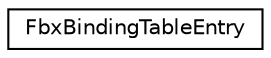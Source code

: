 digraph "クラス階層図"
{
  edge [fontname="Helvetica",fontsize="10",labelfontname="Helvetica",labelfontsize="10"];
  node [fontname="Helvetica",fontsize="10",shape=record];
  rankdir="LR";
  Node0 [label="FbxBindingTableEntry",height=0.2,width=0.4,color="black", fillcolor="white", style="filled",URL="$class_fbx_binding_table_entry.html"];
}
